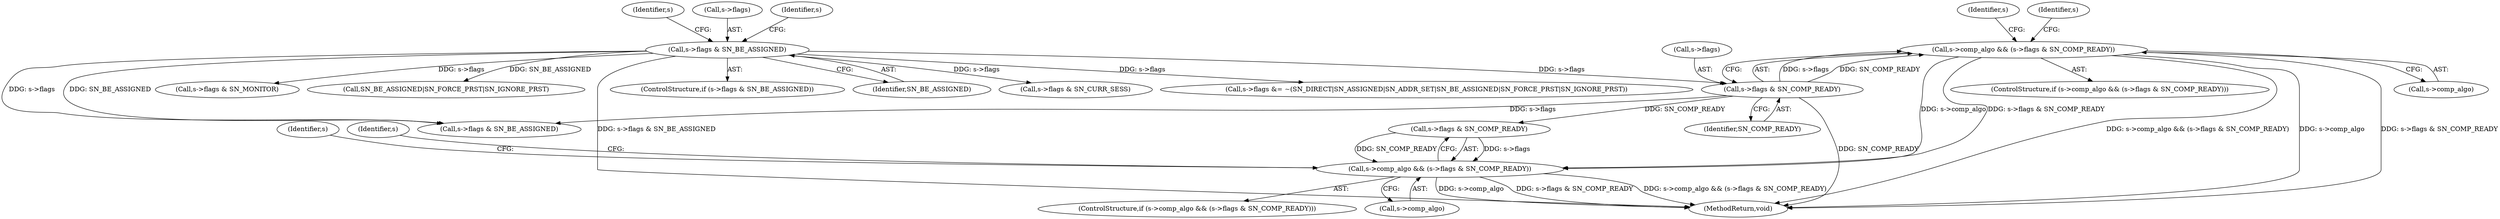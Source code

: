 digraph "0_haproxy_b4d05093bc89f71377230228007e69a1434c1a0c@pointer" {
"1000259" [label="(Call,s->comp_algo && (s->flags & SN_COMP_READY))"];
"1000263" [label="(Call,s->flags & SN_COMP_READY)"];
"1000170" [label="(Call,s->flags & SN_BE_ASSIGNED)"];
"1000322" [label="(Call,s->comp_algo && (s->flags & SN_COMP_READY))"];
"1000337" [label="(Identifier,s)"];
"1000259" [label="(Call,s->comp_algo && (s->flags & SN_COMP_READY))"];
"1000321" [label="(ControlStructure,if (s->comp_algo && (s->flags & SN_COMP_READY)))"];
"1000697" [label="(Call,s->flags &= ~(SN_DIRECT|SN_ASSIGNED|SN_ADDR_SET|SN_BE_ASSIGNED|SN_FORCE_PRST|SN_IGNORE_PRST))"];
"1000282" [label="(Call,s->flags & SN_BE_ASSIGNED)"];
"1000323" [label="(Call,s->comp_algo)"];
"1000387" [label="(Call,s->flags & SN_MONITOR)"];
"1000708" [label="(Call,SN_BE_ASSIGNED|SN_FORCE_PRST|SN_IGNORE_PRST)"];
"1000267" [label="(Identifier,SN_COMP_READY)"];
"1000170" [label="(Call,s->flags & SN_BE_ASSIGNED)"];
"1000346" [label="(Identifier,s)"];
"1000284" [label="(Identifier,s)"];
"1000258" [label="(ControlStructure,if (s->comp_algo && (s->flags & SN_COMP_READY)))"];
"1000903" [label="(MethodReturn,void)"];
"1000169" [label="(ControlStructure,if (s->flags & SN_BE_ASSIGNED))"];
"1000174" [label="(Identifier,SN_BE_ASSIGNED)"];
"1000260" [label="(Call,s->comp_algo)"];
"1000274" [label="(Identifier,s)"];
"1000532" [label="(Call,s->flags & SN_CURR_SESS)"];
"1000193" [label="(Identifier,s)"];
"1000326" [label="(Call,s->flags & SN_COMP_READY)"];
"1000263" [label="(Call,s->flags & SN_COMP_READY)"];
"1000322" [label="(Call,s->comp_algo && (s->flags & SN_COMP_READY))"];
"1000264" [label="(Call,s->flags)"];
"1000171" [label="(Call,s->flags)"];
"1000179" [label="(Identifier,s)"];
"1000259" -> "1000258"  [label="AST: "];
"1000259" -> "1000260"  [label="CFG: "];
"1000259" -> "1000263"  [label="CFG: "];
"1000260" -> "1000259"  [label="AST: "];
"1000263" -> "1000259"  [label="AST: "];
"1000274" -> "1000259"  [label="CFG: "];
"1000284" -> "1000259"  [label="CFG: "];
"1000259" -> "1000903"  [label="DDG: s->comp_algo && (s->flags & SN_COMP_READY)"];
"1000259" -> "1000903"  [label="DDG: s->comp_algo"];
"1000259" -> "1000903"  [label="DDG: s->flags & SN_COMP_READY"];
"1000263" -> "1000259"  [label="DDG: s->flags"];
"1000263" -> "1000259"  [label="DDG: SN_COMP_READY"];
"1000259" -> "1000322"  [label="DDG: s->comp_algo"];
"1000259" -> "1000322"  [label="DDG: s->flags & SN_COMP_READY"];
"1000263" -> "1000267"  [label="CFG: "];
"1000264" -> "1000263"  [label="AST: "];
"1000267" -> "1000263"  [label="AST: "];
"1000263" -> "1000903"  [label="DDG: SN_COMP_READY"];
"1000170" -> "1000263"  [label="DDG: s->flags"];
"1000263" -> "1000282"  [label="DDG: s->flags"];
"1000263" -> "1000326"  [label="DDG: SN_COMP_READY"];
"1000170" -> "1000169"  [label="AST: "];
"1000170" -> "1000174"  [label="CFG: "];
"1000171" -> "1000170"  [label="AST: "];
"1000174" -> "1000170"  [label="AST: "];
"1000179" -> "1000170"  [label="CFG: "];
"1000193" -> "1000170"  [label="CFG: "];
"1000170" -> "1000903"  [label="DDG: s->flags & SN_BE_ASSIGNED"];
"1000170" -> "1000282"  [label="DDG: s->flags"];
"1000170" -> "1000282"  [label="DDG: SN_BE_ASSIGNED"];
"1000170" -> "1000387"  [label="DDG: s->flags"];
"1000170" -> "1000532"  [label="DDG: s->flags"];
"1000170" -> "1000697"  [label="DDG: s->flags"];
"1000170" -> "1000708"  [label="DDG: SN_BE_ASSIGNED"];
"1000322" -> "1000321"  [label="AST: "];
"1000322" -> "1000323"  [label="CFG: "];
"1000322" -> "1000326"  [label="CFG: "];
"1000323" -> "1000322"  [label="AST: "];
"1000326" -> "1000322"  [label="AST: "];
"1000337" -> "1000322"  [label="CFG: "];
"1000346" -> "1000322"  [label="CFG: "];
"1000322" -> "1000903"  [label="DDG: s->flags & SN_COMP_READY"];
"1000322" -> "1000903"  [label="DDG: s->comp_algo && (s->flags & SN_COMP_READY)"];
"1000322" -> "1000903"  [label="DDG: s->comp_algo"];
"1000326" -> "1000322"  [label="DDG: s->flags"];
"1000326" -> "1000322"  [label="DDG: SN_COMP_READY"];
}
